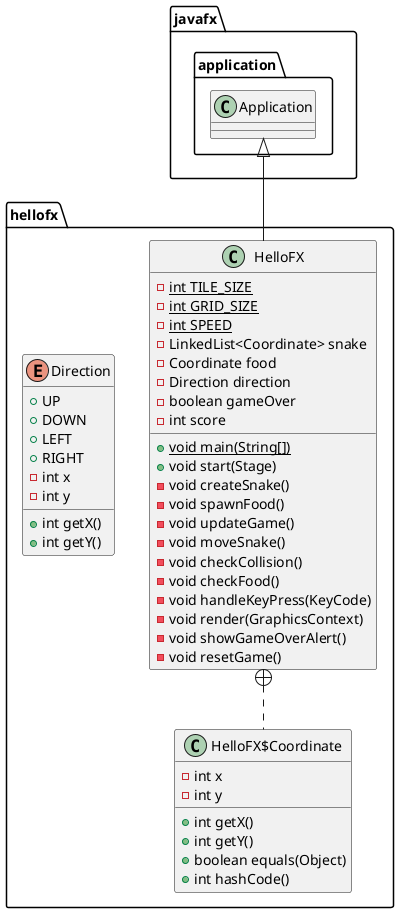 @startuml
class hellofx.HelloFX {
- {static} int TILE_SIZE
- {static} int GRID_SIZE
- {static} int SPEED
- LinkedList<Coordinate> snake
- Coordinate food
- Direction direction
- boolean gameOver
- int score
+ {static} void main(String[])
+ void start(Stage)
- void createSnake()
- void spawnFood()
- void updateGame()
- void moveSnake()
- void checkCollision()
- void checkFood()
- void handleKeyPress(KeyCode)
- void render(GraphicsContext)
- void showGameOverAlert()
- void resetGame()
}
class hellofx.HelloFX$Coordinate {
- int x
- int y
+ int getX()
+ int getY()
+ boolean equals(Object)
+ int hashCode()
}
enum hellofx.Direction {
+  UP
+  DOWN
+  LEFT
+  RIGHT
- int x
- int y
+ int getX()
+ int getY()
}


javafx.application.Application <|-- hellofx.HelloFX
hellofx.HelloFX +.. hellofx.HelloFX$Coordinate
@enduml